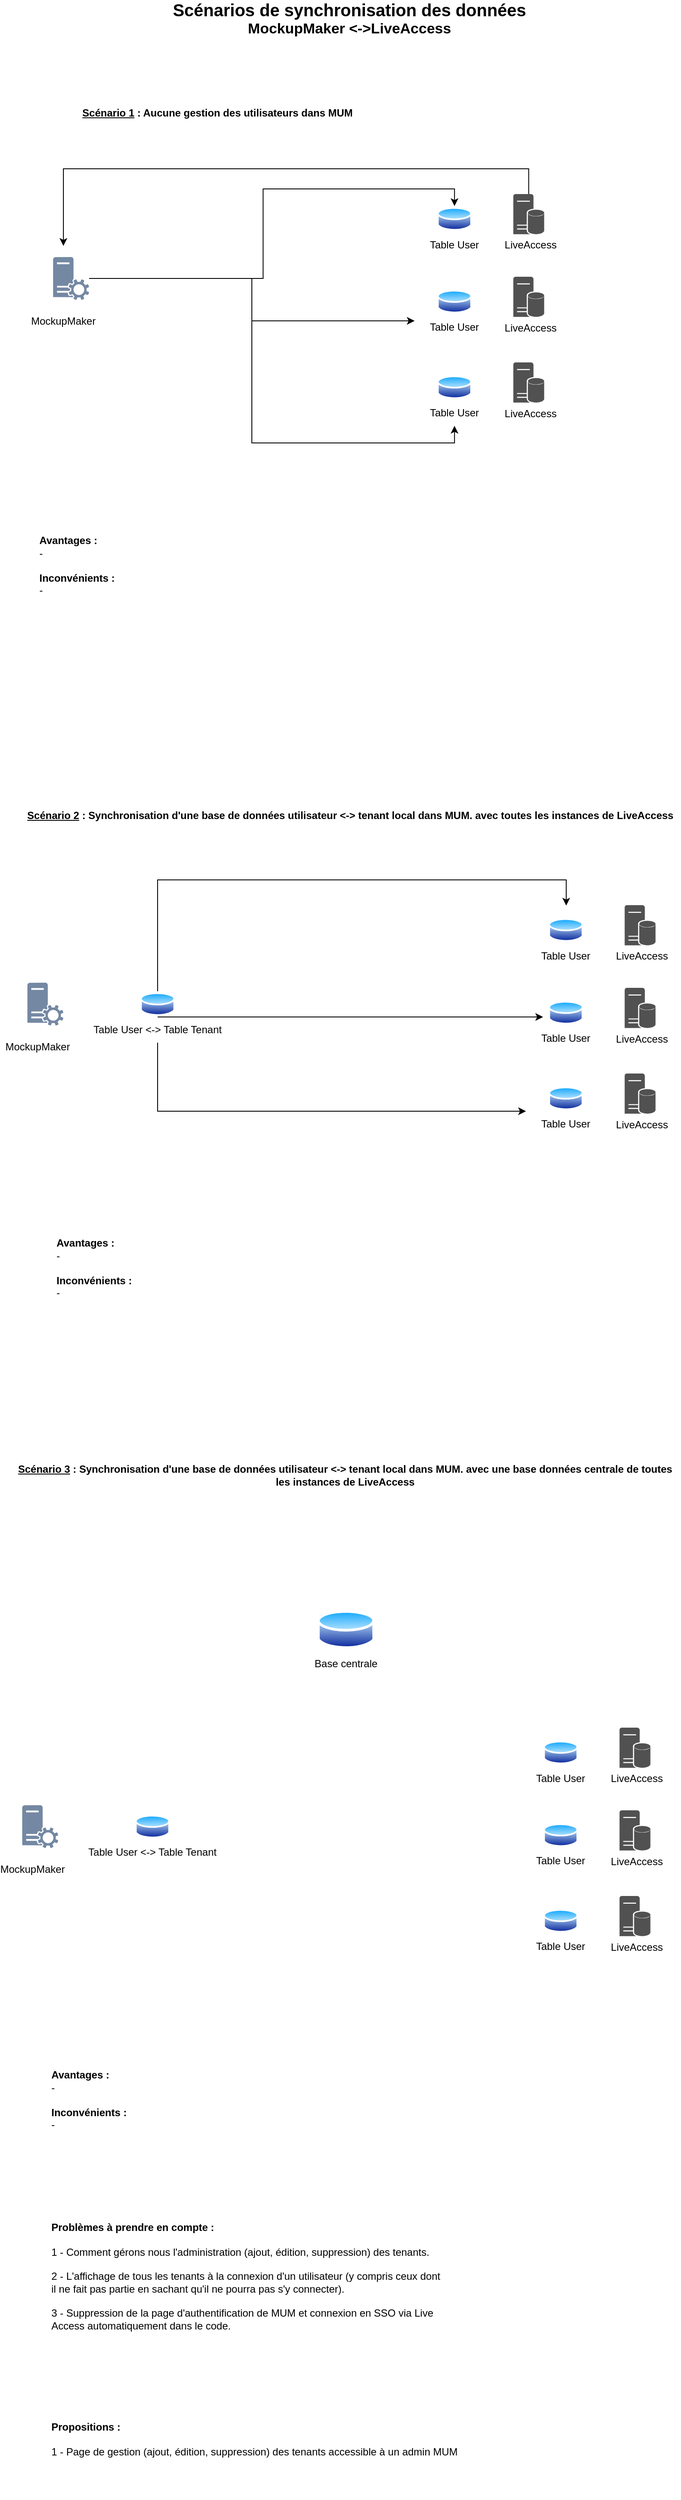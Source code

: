 <mxfile version="21.0.2" type="github">
  <diagram name="Page-1" id="vaZ_NBMNZiOxB9OWbqFk">
    <mxGraphModel dx="1434" dy="796" grid="1" gridSize="10" guides="1" tooltips="1" connect="1" arrows="1" fold="1" page="1" pageScale="1" pageWidth="827" pageHeight="1169" math="0" shadow="0">
      <root>
        <mxCell id="0" />
        <mxCell id="1" parent="0" />
        <mxCell id="J-XPp05Y6ZuYuPJLKpOz-14" value="&lt;b&gt;&lt;font style=&quot;font-size: 20px;&quot;&gt;Scénarios de synchronisation des données&lt;/font&gt;&lt;/b&gt; &lt;font style=&quot;font-size: 17px;&quot;&gt;&lt;b&gt;MockupMaker &amp;lt;-&amp;gt;LiveAccess&lt;/b&gt;&lt;/font&gt;" style="text;html=1;strokeColor=none;fillColor=none;align=center;verticalAlign=middle;whiteSpace=wrap;rounded=0;" parent="1" vertex="1">
          <mxGeometry x="191" y="40" width="466" height="30" as="geometry" />
        </mxCell>
        <mxCell id="J-XPp05Y6ZuYuPJLKpOz-16" value="&lt;u style=&quot;font-weight: bold;&quot;&gt;Scénario 1&lt;/u&gt;&lt;b&gt; : Aucune gestion des utilisateurs dans MUM&lt;/b&gt;" style="text;html=1;strokeColor=none;fillColor=none;align=center;verticalAlign=middle;whiteSpace=wrap;rounded=0;" parent="1" vertex="1">
          <mxGeometry x="20" y="150" width="500" height="30" as="geometry" />
        </mxCell>
        <mxCell id="J-XPp05Y6ZuYuPJLKpOz-20" value="&lt;b&gt;Avantages :&lt;/b&gt;&lt;br&gt;-&amp;nbsp;&lt;br&gt;&lt;br&gt;&lt;b&gt;Inconvénients :&lt;/b&gt;&lt;br&gt;-&amp;nbsp;&lt;br&gt;&amp;nbsp;" style="text;html=1;strokeColor=none;fillColor=none;align=left;verticalAlign=middle;whiteSpace=wrap;rounded=0;" parent="1" vertex="1">
          <mxGeometry x="60" y="630" width="460" height="140" as="geometry" />
        </mxCell>
        <mxCell id="J-XPp05Y6ZuYuPJLKpOz-23" value="" style="group" parent="1" vertex="1" connectable="0">
          <mxGeometry x="610" y="280" width="40.78" height="47" as="geometry" />
        </mxCell>
        <mxCell id="J-XPp05Y6ZuYuPJLKpOz-45" style="edgeStyle=orthogonalEdgeStyle;rounded=0;orthogonalLoop=1;jettySize=auto;html=1;" parent="J-XPp05Y6ZuYuPJLKpOz-23" source="J-XPp05Y6ZuYuPJLKpOz-12" edge="1">
          <mxGeometry relative="1" as="geometry">
            <mxPoint x="-520" y="40" as="targetPoint" />
            <Array as="points">
              <mxPoint x="23" y="-50" />
              <mxPoint x="-520" y="-50" />
            </Array>
          </mxGeometry>
        </mxCell>
        <mxCell id="J-XPp05Y6ZuYuPJLKpOz-12" value="" style="sketch=0;pointerEvents=1;shadow=0;dashed=0;html=1;labelPosition=center;verticalLabelPosition=bottom;verticalAlign=top;align=center;shape=mxgraph.mscae.enterprise.database_server;fillColor=#515151;strokeColor=#515151;fontColor=#ffffff;" parent="J-XPp05Y6ZuYuPJLKpOz-23" vertex="1">
          <mxGeometry x="5.74" y="-20" width="35.04" height="46.11" as="geometry" />
        </mxCell>
        <mxCell id="J-XPp05Y6ZuYuPJLKpOz-15" value="LiveAccess" style="text;html=1;strokeColor=none;fillColor=none;align=center;verticalAlign=middle;whiteSpace=wrap;rounded=0;" parent="J-XPp05Y6ZuYuPJLKpOz-23" vertex="1">
          <mxGeometry x="10" y="31.333" width="31.33" height="15.667" as="geometry" />
        </mxCell>
        <mxCell id="J-XPp05Y6ZuYuPJLKpOz-28" value="" style="group" parent="1" vertex="1" connectable="0">
          <mxGeometry x="610" y="376.5" width="40.78" height="47" as="geometry" />
        </mxCell>
        <mxCell id="J-XPp05Y6ZuYuPJLKpOz-29" value="" style="sketch=0;pointerEvents=1;shadow=0;dashed=0;html=1;labelPosition=center;verticalLabelPosition=bottom;verticalAlign=top;align=center;shape=mxgraph.mscae.enterprise.database_server;fillColor=#515151;strokeColor=#515151;fontColor=#ffffff;" parent="J-XPp05Y6ZuYuPJLKpOz-28" vertex="1">
          <mxGeometry x="5.74" y="-20" width="35.04" height="46.11" as="geometry" />
        </mxCell>
        <mxCell id="J-XPp05Y6ZuYuPJLKpOz-30" value="LiveAccess" style="text;html=1;strokeColor=none;fillColor=none;align=center;verticalAlign=middle;whiteSpace=wrap;rounded=0;" parent="J-XPp05Y6ZuYuPJLKpOz-28" vertex="1">
          <mxGeometry x="10" y="31.333" width="31.33" height="15.667" as="geometry" />
        </mxCell>
        <mxCell id="J-XPp05Y6ZuYuPJLKpOz-33" value="" style="group" parent="1" vertex="1" connectable="0">
          <mxGeometry x="610" y="476.5" width="40.78" height="47" as="geometry" />
        </mxCell>
        <mxCell id="J-XPp05Y6ZuYuPJLKpOz-34" value="" style="sketch=0;pointerEvents=1;shadow=0;dashed=0;html=1;labelPosition=center;verticalLabelPosition=bottom;verticalAlign=top;align=center;shape=mxgraph.mscae.enterprise.database_server;fillColor=#515151;strokeColor=#515151;fontColor=#ffffff;" parent="J-XPp05Y6ZuYuPJLKpOz-33" vertex="1">
          <mxGeometry x="5.74" y="-20" width="35.04" height="46.11" as="geometry" />
        </mxCell>
        <mxCell id="J-XPp05Y6ZuYuPJLKpOz-35" value="LiveAccess" style="text;html=1;strokeColor=none;fillColor=none;align=center;verticalAlign=middle;whiteSpace=wrap;rounded=0;" parent="J-XPp05Y6ZuYuPJLKpOz-33" vertex="1">
          <mxGeometry x="10" y="31.333" width="31.33" height="15.667" as="geometry" />
        </mxCell>
        <mxCell id="J-XPp05Y6ZuYuPJLKpOz-38" value="" style="group" parent="1" vertex="1" connectable="0">
          <mxGeometry x="500" y="273.5" width="93.17" height="60" as="geometry" />
        </mxCell>
        <mxCell id="J-XPp05Y6ZuYuPJLKpOz-17" value="" style="aspect=fixed;perimeter=ellipsePerimeter;html=1;align=center;shadow=0;dashed=0;spacingTop=3;image;image=img/lib/active_directory/database.svg;" parent="J-XPp05Y6ZuYuPJLKpOz-38" vertex="1">
          <mxGeometry x="26.31" width="40.54" height="30" as="geometry" />
        </mxCell>
        <mxCell id="J-XPp05Y6ZuYuPJLKpOz-18" value="Table User" style="text;html=1;strokeColor=none;fillColor=none;align=center;verticalAlign=middle;whiteSpace=wrap;rounded=0;" parent="J-XPp05Y6ZuYuPJLKpOz-38" vertex="1">
          <mxGeometry y="30" width="93.17" height="30" as="geometry" />
        </mxCell>
        <mxCell id="J-XPp05Y6ZuYuPJLKpOz-39" value="" style="group" parent="1" vertex="1" connectable="0">
          <mxGeometry x="500" y="370" width="93.17" height="60" as="geometry" />
        </mxCell>
        <mxCell id="J-XPp05Y6ZuYuPJLKpOz-26" value="" style="aspect=fixed;perimeter=ellipsePerimeter;html=1;align=center;shadow=0;dashed=0;spacingTop=3;image;image=img/lib/active_directory/database.svg;" parent="J-XPp05Y6ZuYuPJLKpOz-39" vertex="1">
          <mxGeometry x="26.31" width="40.54" height="30" as="geometry" />
        </mxCell>
        <mxCell id="J-XPp05Y6ZuYuPJLKpOz-27" value="Table User" style="text;html=1;strokeColor=none;fillColor=none;align=center;verticalAlign=middle;whiteSpace=wrap;rounded=0;" parent="J-XPp05Y6ZuYuPJLKpOz-39" vertex="1">
          <mxGeometry y="30" width="93.17" height="30" as="geometry" />
        </mxCell>
        <mxCell id="J-XPp05Y6ZuYuPJLKpOz-40" value="" style="group" parent="1" vertex="1" connectable="0">
          <mxGeometry x="500" y="470" width="93.17" height="60" as="geometry" />
        </mxCell>
        <mxCell id="J-XPp05Y6ZuYuPJLKpOz-31" value="" style="aspect=fixed;perimeter=ellipsePerimeter;html=1;align=center;shadow=0;dashed=0;spacingTop=3;image;image=img/lib/active_directory/database.svg;" parent="J-XPp05Y6ZuYuPJLKpOz-40" vertex="1">
          <mxGeometry x="26.31" width="40.54" height="30" as="geometry" />
        </mxCell>
        <mxCell id="J-XPp05Y6ZuYuPJLKpOz-32" value="Table User" style="text;html=1;strokeColor=none;fillColor=none;align=center;verticalAlign=middle;whiteSpace=wrap;rounded=0;" parent="J-XPp05Y6ZuYuPJLKpOz-40" vertex="1">
          <mxGeometry y="30" width="93.17" height="30" as="geometry" />
        </mxCell>
        <mxCell id="J-XPp05Y6ZuYuPJLKpOz-41" value="" style="group" parent="1" vertex="1" connectable="0">
          <mxGeometry x="60" y="333" width="60" height="90" as="geometry" />
        </mxCell>
        <mxCell id="J-XPp05Y6ZuYuPJLKpOz-13" value="MockupMaker" style="text;html=1;strokeColor=none;fillColor=none;align=center;verticalAlign=middle;whiteSpace=wrap;rounded=0;" parent="J-XPp05Y6ZuYuPJLKpOz-41" vertex="1">
          <mxGeometry y="60" width="60" height="30" as="geometry" />
        </mxCell>
        <mxCell id="J-XPp05Y6ZuYuPJLKpOz-21" value="" style="sketch=0;pointerEvents=1;shadow=0;dashed=0;html=1;strokeColor=none;labelPosition=center;verticalLabelPosition=bottom;verticalAlign=top;align=center;fillColor=#7488a3;shape=mxgraph.mscae.system_center.roles" parent="J-XPp05Y6ZuYuPJLKpOz-41" vertex="1">
          <mxGeometry x="18" width="42" height="50" as="geometry" />
        </mxCell>
        <mxCell id="J-XPp05Y6ZuYuPJLKpOz-42" style="edgeStyle=orthogonalEdgeStyle;rounded=0;orthogonalLoop=1;jettySize=auto;html=1;entryX=0.5;entryY=0;entryDx=0;entryDy=0;" parent="1" source="J-XPp05Y6ZuYuPJLKpOz-21" target="J-XPp05Y6ZuYuPJLKpOz-17" edge="1">
          <mxGeometry relative="1" as="geometry" />
        </mxCell>
        <mxCell id="J-XPp05Y6ZuYuPJLKpOz-43" style="edgeStyle=orthogonalEdgeStyle;rounded=0;orthogonalLoop=1;jettySize=auto;html=1;entryX=0;entryY=0.25;entryDx=0;entryDy=0;" parent="1" source="J-XPp05Y6ZuYuPJLKpOz-21" target="J-XPp05Y6ZuYuPJLKpOz-27" edge="1">
          <mxGeometry relative="1" as="geometry" />
        </mxCell>
        <mxCell id="J-XPp05Y6ZuYuPJLKpOz-44" style="edgeStyle=orthogonalEdgeStyle;rounded=0;orthogonalLoop=1;jettySize=auto;html=1;entryX=0.5;entryY=1;entryDx=0;entryDy=0;" parent="1" source="J-XPp05Y6ZuYuPJLKpOz-21" target="J-XPp05Y6ZuYuPJLKpOz-32" edge="1">
          <mxGeometry relative="1" as="geometry" />
        </mxCell>
        <mxCell id="J-XPp05Y6ZuYuPJLKpOz-46" value="&lt;u style=&quot;font-weight: bold;&quot;&gt;Scénario 2&lt;/u&gt;&lt;b&gt;&amp;nbsp;: Synchronisation d&#39;une base de données utilisateur &amp;lt;-&amp;gt; tenant local dans MUM. avec toutes les instances de LiveAccess&lt;/b&gt;" style="text;html=1;strokeColor=none;fillColor=none;align=center;verticalAlign=middle;whiteSpace=wrap;rounded=0;" parent="1" vertex="1">
          <mxGeometry x="40" y="970" width="770" height="30" as="geometry" />
        </mxCell>
        <mxCell id="J-XPp05Y6ZuYuPJLKpOz-47" value="&lt;b&gt;Avantages :&lt;/b&gt;&lt;br&gt;-&amp;nbsp;&lt;br&gt;&lt;br&gt;&lt;b&gt;Inconvénients :&lt;/b&gt;&lt;br&gt;-&amp;nbsp;&lt;br&gt;&amp;nbsp;" style="text;html=1;strokeColor=none;fillColor=none;align=left;verticalAlign=middle;whiteSpace=wrap;rounded=0;" parent="1" vertex="1">
          <mxGeometry x="80" y="1450" width="460" height="140" as="geometry" />
        </mxCell>
        <mxCell id="J-XPp05Y6ZuYuPJLKpOz-48" value="" style="group" parent="1" vertex="1" connectable="0">
          <mxGeometry x="740" y="1110" width="40.78" height="47" as="geometry" />
        </mxCell>
        <mxCell id="J-XPp05Y6ZuYuPJLKpOz-50" value="" style="sketch=0;pointerEvents=1;shadow=0;dashed=0;html=1;labelPosition=center;verticalLabelPosition=bottom;verticalAlign=top;align=center;shape=mxgraph.mscae.enterprise.database_server;fillColor=#515151;strokeColor=#515151;fontColor=#ffffff;" parent="J-XPp05Y6ZuYuPJLKpOz-48" vertex="1">
          <mxGeometry x="5.74" y="-20" width="35.04" height="46.11" as="geometry" />
        </mxCell>
        <mxCell id="J-XPp05Y6ZuYuPJLKpOz-51" value="LiveAccess" style="text;html=1;strokeColor=none;fillColor=none;align=center;verticalAlign=middle;whiteSpace=wrap;rounded=0;" parent="J-XPp05Y6ZuYuPJLKpOz-48" vertex="1">
          <mxGeometry x="10" y="31.333" width="31.33" height="15.667" as="geometry" />
        </mxCell>
        <mxCell id="J-XPp05Y6ZuYuPJLKpOz-52" value="" style="group" parent="1" vertex="1" connectable="0">
          <mxGeometry x="740" y="1206.5" width="40.78" height="47" as="geometry" />
        </mxCell>
        <mxCell id="J-XPp05Y6ZuYuPJLKpOz-53" value="" style="sketch=0;pointerEvents=1;shadow=0;dashed=0;html=1;labelPosition=center;verticalLabelPosition=bottom;verticalAlign=top;align=center;shape=mxgraph.mscae.enterprise.database_server;fillColor=#515151;strokeColor=#515151;fontColor=#ffffff;" parent="J-XPp05Y6ZuYuPJLKpOz-52" vertex="1">
          <mxGeometry x="5.74" y="-20" width="35.04" height="46.11" as="geometry" />
        </mxCell>
        <mxCell id="J-XPp05Y6ZuYuPJLKpOz-54" value="LiveAccess" style="text;html=1;strokeColor=none;fillColor=none;align=center;verticalAlign=middle;whiteSpace=wrap;rounded=0;" parent="J-XPp05Y6ZuYuPJLKpOz-52" vertex="1">
          <mxGeometry x="10" y="31.333" width="31.33" height="15.667" as="geometry" />
        </mxCell>
        <mxCell id="J-XPp05Y6ZuYuPJLKpOz-55" value="" style="group" parent="1" vertex="1" connectable="0">
          <mxGeometry x="740" y="1306.5" width="40.78" height="47" as="geometry" />
        </mxCell>
        <mxCell id="J-XPp05Y6ZuYuPJLKpOz-56" value="" style="sketch=0;pointerEvents=1;shadow=0;dashed=0;html=1;labelPosition=center;verticalLabelPosition=bottom;verticalAlign=top;align=center;shape=mxgraph.mscae.enterprise.database_server;fillColor=#515151;strokeColor=#515151;fontColor=#ffffff;" parent="J-XPp05Y6ZuYuPJLKpOz-55" vertex="1">
          <mxGeometry x="5.74" y="-20" width="35.04" height="46.11" as="geometry" />
        </mxCell>
        <mxCell id="J-XPp05Y6ZuYuPJLKpOz-57" value="LiveAccess" style="text;html=1;strokeColor=none;fillColor=none;align=center;verticalAlign=middle;whiteSpace=wrap;rounded=0;" parent="J-XPp05Y6ZuYuPJLKpOz-55" vertex="1">
          <mxGeometry x="10" y="31.333" width="31.33" height="15.667" as="geometry" />
        </mxCell>
        <mxCell id="J-XPp05Y6ZuYuPJLKpOz-58" value="" style="group" parent="1" vertex="1" connectable="0">
          <mxGeometry x="630" y="1103.5" width="93.17" height="60" as="geometry" />
        </mxCell>
        <mxCell id="J-XPp05Y6ZuYuPJLKpOz-59" value="" style="aspect=fixed;perimeter=ellipsePerimeter;html=1;align=center;shadow=0;dashed=0;spacingTop=3;image;image=img/lib/active_directory/database.svg;" parent="J-XPp05Y6ZuYuPJLKpOz-58" vertex="1">
          <mxGeometry x="26.31" width="40.54" height="30" as="geometry" />
        </mxCell>
        <mxCell id="J-XPp05Y6ZuYuPJLKpOz-60" value="Table User" style="text;html=1;strokeColor=none;fillColor=none;align=center;verticalAlign=middle;whiteSpace=wrap;rounded=0;" parent="J-XPp05Y6ZuYuPJLKpOz-58" vertex="1">
          <mxGeometry y="30" width="93.17" height="30" as="geometry" />
        </mxCell>
        <mxCell id="J-XPp05Y6ZuYuPJLKpOz-61" value="" style="group" parent="1" vertex="1" connectable="0">
          <mxGeometry x="630" y="1200" width="93.17" height="60" as="geometry" />
        </mxCell>
        <mxCell id="J-XPp05Y6ZuYuPJLKpOz-62" value="" style="aspect=fixed;perimeter=ellipsePerimeter;html=1;align=center;shadow=0;dashed=0;spacingTop=3;image;image=img/lib/active_directory/database.svg;" parent="J-XPp05Y6ZuYuPJLKpOz-61" vertex="1">
          <mxGeometry x="26.31" width="40.54" height="30" as="geometry" />
        </mxCell>
        <mxCell id="J-XPp05Y6ZuYuPJLKpOz-63" value="Table User" style="text;html=1;strokeColor=none;fillColor=none;align=center;verticalAlign=middle;whiteSpace=wrap;rounded=0;" parent="J-XPp05Y6ZuYuPJLKpOz-61" vertex="1">
          <mxGeometry y="30" width="93.17" height="30" as="geometry" />
        </mxCell>
        <mxCell id="J-XPp05Y6ZuYuPJLKpOz-64" value="" style="group" parent="1" vertex="1" connectable="0">
          <mxGeometry x="630" y="1300" width="93.17" height="60" as="geometry" />
        </mxCell>
        <mxCell id="J-XPp05Y6ZuYuPJLKpOz-65" value="" style="aspect=fixed;perimeter=ellipsePerimeter;html=1;align=center;shadow=0;dashed=0;spacingTop=3;image;image=img/lib/active_directory/database.svg;" parent="J-XPp05Y6ZuYuPJLKpOz-64" vertex="1">
          <mxGeometry x="26.31" width="40.54" height="30" as="geometry" />
        </mxCell>
        <mxCell id="J-XPp05Y6ZuYuPJLKpOz-66" value="Table User" style="text;html=1;strokeColor=none;fillColor=none;align=center;verticalAlign=middle;whiteSpace=wrap;rounded=0;" parent="J-XPp05Y6ZuYuPJLKpOz-64" vertex="1">
          <mxGeometry y="30" width="93.17" height="30" as="geometry" />
        </mxCell>
        <mxCell id="J-XPp05Y6ZuYuPJLKpOz-67" value="" style="group" parent="1" vertex="1" connectable="0">
          <mxGeometry x="30" y="1180" width="60" height="90" as="geometry" />
        </mxCell>
        <mxCell id="J-XPp05Y6ZuYuPJLKpOz-68" value="MockupMaker" style="text;html=1;strokeColor=none;fillColor=none;align=center;verticalAlign=middle;whiteSpace=wrap;rounded=0;" parent="J-XPp05Y6ZuYuPJLKpOz-67" vertex="1">
          <mxGeometry y="60" width="60" height="30" as="geometry" />
        </mxCell>
        <mxCell id="J-XPp05Y6ZuYuPJLKpOz-69" value="" style="sketch=0;pointerEvents=1;shadow=0;dashed=0;html=1;strokeColor=none;labelPosition=center;verticalLabelPosition=bottom;verticalAlign=top;align=center;fillColor=#7488a3;shape=mxgraph.mscae.system_center.roles" parent="J-XPp05Y6ZuYuPJLKpOz-67" vertex="1">
          <mxGeometry x="18" width="42" height="50" as="geometry" />
        </mxCell>
        <mxCell id="J-XPp05Y6ZuYuPJLKpOz-73" value="" style="group" parent="1" vertex="1" connectable="0">
          <mxGeometry x="120" y="1190" width="160" height="60" as="geometry" />
        </mxCell>
        <mxCell id="J-XPp05Y6ZuYuPJLKpOz-78" style="edgeStyle=orthogonalEdgeStyle;rounded=0;orthogonalLoop=1;jettySize=auto;html=1;" parent="J-XPp05Y6ZuYuPJLKpOz-73" source="J-XPp05Y6ZuYuPJLKpOz-74" edge="1">
          <mxGeometry relative="1" as="geometry">
            <mxPoint x="530" y="30" as="targetPoint" />
            <Array as="points">
              <mxPoint x="210" y="30" />
              <mxPoint x="210" y="30" />
            </Array>
          </mxGeometry>
        </mxCell>
        <mxCell id="J-XPp05Y6ZuYuPJLKpOz-74" value="" style="aspect=fixed;perimeter=ellipsePerimeter;html=1;align=center;shadow=0;dashed=0;spacingTop=3;image;image=img/lib/active_directory/database.svg;" parent="J-XPp05Y6ZuYuPJLKpOz-73" vertex="1">
          <mxGeometry x="59.73" width="40.54" height="30" as="geometry" />
        </mxCell>
        <mxCell id="J-XPp05Y6ZuYuPJLKpOz-75" value="Table User &amp;lt;-&amp;gt; Table Tenant" style="text;html=1;strokeColor=none;fillColor=none;align=center;verticalAlign=middle;whiteSpace=wrap;rounded=0;" parent="J-XPp05Y6ZuYuPJLKpOz-73" vertex="1">
          <mxGeometry y="30" width="160" height="30" as="geometry" />
        </mxCell>
        <mxCell id="J-XPp05Y6ZuYuPJLKpOz-77" style="edgeStyle=orthogonalEdgeStyle;rounded=0;orthogonalLoop=1;jettySize=auto;html=1;" parent="1" source="J-XPp05Y6ZuYuPJLKpOz-74" edge="1">
          <mxGeometry relative="1" as="geometry">
            <mxPoint x="677" y="1090" as="targetPoint" />
            <Array as="points">
              <mxPoint x="200" y="1060" />
              <mxPoint x="677" y="1060" />
            </Array>
          </mxGeometry>
        </mxCell>
        <mxCell id="J-XPp05Y6ZuYuPJLKpOz-80" style="edgeStyle=orthogonalEdgeStyle;rounded=0;orthogonalLoop=1;jettySize=auto;html=1;entryX=0;entryY=0;entryDx=0;entryDy=0;" parent="1" source="J-XPp05Y6ZuYuPJLKpOz-75" target="J-XPp05Y6ZuYuPJLKpOz-66" edge="1">
          <mxGeometry relative="1" as="geometry">
            <Array as="points">
              <mxPoint x="200" y="1330" />
            </Array>
          </mxGeometry>
        </mxCell>
        <mxCell id="J-XPp05Y6ZuYuPJLKpOz-82" value="&lt;u style=&quot;font-weight: bold;&quot;&gt;Scénario 3&lt;/u&gt;&lt;b&gt;&amp;nbsp;: Synchronisation d&#39;une base de données utilisateur &amp;lt;-&amp;gt; tenant local dans MUM. avec une base données centrale de toutes les instances de LiveAccess&lt;/b&gt;" style="text;html=1;strokeColor=none;fillColor=none;align=center;verticalAlign=middle;whiteSpace=wrap;rounded=0;" parent="1" vertex="1">
          <mxGeometry x="34" y="1740" width="770" height="30" as="geometry" />
        </mxCell>
        <mxCell id="J-XPp05Y6ZuYuPJLKpOz-83" value="&lt;b&gt;Avantages :&lt;/b&gt;&lt;br&gt;-&amp;nbsp;&lt;br&gt;&lt;br&gt;&lt;b&gt;Inconvénients :&lt;/b&gt;&lt;br&gt;-&amp;nbsp;&lt;br&gt;&amp;nbsp;" style="text;html=1;strokeColor=none;fillColor=none;align=left;verticalAlign=middle;whiteSpace=wrap;rounded=0;" parent="1" vertex="1">
          <mxGeometry x="74" y="2421" width="460" height="140" as="geometry" />
        </mxCell>
        <mxCell id="J-XPp05Y6ZuYuPJLKpOz-84" value="" style="group" parent="1" vertex="1" connectable="0">
          <mxGeometry x="734" y="2070" width="40.78" height="47" as="geometry" />
        </mxCell>
        <mxCell id="J-XPp05Y6ZuYuPJLKpOz-85" value="" style="sketch=0;pointerEvents=1;shadow=0;dashed=0;html=1;labelPosition=center;verticalLabelPosition=bottom;verticalAlign=top;align=center;shape=mxgraph.mscae.enterprise.database_server;fillColor=#515151;strokeColor=#515151;fontColor=#ffffff;" parent="J-XPp05Y6ZuYuPJLKpOz-84" vertex="1">
          <mxGeometry x="5.74" y="-20" width="35.04" height="46.11" as="geometry" />
        </mxCell>
        <mxCell id="J-XPp05Y6ZuYuPJLKpOz-86" value="LiveAccess" style="text;html=1;strokeColor=none;fillColor=none;align=center;verticalAlign=middle;whiteSpace=wrap;rounded=0;" parent="J-XPp05Y6ZuYuPJLKpOz-84" vertex="1">
          <mxGeometry x="10" y="31.333" width="31.33" height="15.667" as="geometry" />
        </mxCell>
        <mxCell id="J-XPp05Y6ZuYuPJLKpOz-87" value="" style="group" parent="1" vertex="1" connectable="0">
          <mxGeometry x="734" y="2166.5" width="40.78" height="47" as="geometry" />
        </mxCell>
        <mxCell id="J-XPp05Y6ZuYuPJLKpOz-88" value="" style="sketch=0;pointerEvents=1;shadow=0;dashed=0;html=1;labelPosition=center;verticalLabelPosition=bottom;verticalAlign=top;align=center;shape=mxgraph.mscae.enterprise.database_server;fillColor=#515151;strokeColor=#515151;fontColor=#ffffff;" parent="J-XPp05Y6ZuYuPJLKpOz-87" vertex="1">
          <mxGeometry x="5.74" y="-20" width="35.04" height="46.11" as="geometry" />
        </mxCell>
        <mxCell id="J-XPp05Y6ZuYuPJLKpOz-89" value="LiveAccess" style="text;html=1;strokeColor=none;fillColor=none;align=center;verticalAlign=middle;whiteSpace=wrap;rounded=0;" parent="J-XPp05Y6ZuYuPJLKpOz-87" vertex="1">
          <mxGeometry x="10" y="31.333" width="31.33" height="15.667" as="geometry" />
        </mxCell>
        <mxCell id="J-XPp05Y6ZuYuPJLKpOz-90" value="" style="group" parent="1" vertex="1" connectable="0">
          <mxGeometry x="734" y="2266.5" width="40.78" height="47" as="geometry" />
        </mxCell>
        <mxCell id="J-XPp05Y6ZuYuPJLKpOz-91" value="" style="sketch=0;pointerEvents=1;shadow=0;dashed=0;html=1;labelPosition=center;verticalLabelPosition=bottom;verticalAlign=top;align=center;shape=mxgraph.mscae.enterprise.database_server;fillColor=#515151;strokeColor=#515151;fontColor=#ffffff;" parent="J-XPp05Y6ZuYuPJLKpOz-90" vertex="1">
          <mxGeometry x="5.74" y="-20" width="35.04" height="46.11" as="geometry" />
        </mxCell>
        <mxCell id="J-XPp05Y6ZuYuPJLKpOz-92" value="LiveAccess" style="text;html=1;strokeColor=none;fillColor=none;align=center;verticalAlign=middle;whiteSpace=wrap;rounded=0;" parent="J-XPp05Y6ZuYuPJLKpOz-90" vertex="1">
          <mxGeometry x="10" y="31.333" width="31.33" height="15.667" as="geometry" />
        </mxCell>
        <mxCell id="J-XPp05Y6ZuYuPJLKpOz-93" value="" style="group" parent="1" vertex="1" connectable="0">
          <mxGeometry x="624" y="2063.5" width="93.17" height="60" as="geometry" />
        </mxCell>
        <mxCell id="J-XPp05Y6ZuYuPJLKpOz-94" value="" style="aspect=fixed;perimeter=ellipsePerimeter;html=1;align=center;shadow=0;dashed=0;spacingTop=3;image;image=img/lib/active_directory/database.svg;" parent="J-XPp05Y6ZuYuPJLKpOz-93" vertex="1">
          <mxGeometry x="26.31" width="40.54" height="30" as="geometry" />
        </mxCell>
        <mxCell id="J-XPp05Y6ZuYuPJLKpOz-95" value="Table User" style="text;html=1;strokeColor=none;fillColor=none;align=center;verticalAlign=middle;whiteSpace=wrap;rounded=0;" parent="J-XPp05Y6ZuYuPJLKpOz-93" vertex="1">
          <mxGeometry y="30" width="93.17" height="30" as="geometry" />
        </mxCell>
        <mxCell id="J-XPp05Y6ZuYuPJLKpOz-96" value="" style="group" parent="1" vertex="1" connectable="0">
          <mxGeometry x="624" y="2160" width="93.17" height="60" as="geometry" />
        </mxCell>
        <mxCell id="J-XPp05Y6ZuYuPJLKpOz-97" value="" style="aspect=fixed;perimeter=ellipsePerimeter;html=1;align=center;shadow=0;dashed=0;spacingTop=3;image;image=img/lib/active_directory/database.svg;" parent="J-XPp05Y6ZuYuPJLKpOz-96" vertex="1">
          <mxGeometry x="26.31" width="40.54" height="30" as="geometry" />
        </mxCell>
        <mxCell id="J-XPp05Y6ZuYuPJLKpOz-98" value="Table User" style="text;html=1;strokeColor=none;fillColor=none;align=center;verticalAlign=middle;whiteSpace=wrap;rounded=0;" parent="J-XPp05Y6ZuYuPJLKpOz-96" vertex="1">
          <mxGeometry y="30" width="93.17" height="30" as="geometry" />
        </mxCell>
        <mxCell id="J-XPp05Y6ZuYuPJLKpOz-99" value="" style="group" parent="1" vertex="1" connectable="0">
          <mxGeometry x="624" y="2260" width="93.17" height="60" as="geometry" />
        </mxCell>
        <mxCell id="J-XPp05Y6ZuYuPJLKpOz-100" value="" style="aspect=fixed;perimeter=ellipsePerimeter;html=1;align=center;shadow=0;dashed=0;spacingTop=3;image;image=img/lib/active_directory/database.svg;" parent="J-XPp05Y6ZuYuPJLKpOz-99" vertex="1">
          <mxGeometry x="26.31" width="40.54" height="30" as="geometry" />
        </mxCell>
        <mxCell id="J-XPp05Y6ZuYuPJLKpOz-101" value="Table User" style="text;html=1;strokeColor=none;fillColor=none;align=center;verticalAlign=middle;whiteSpace=wrap;rounded=0;" parent="J-XPp05Y6ZuYuPJLKpOz-99" vertex="1">
          <mxGeometry y="30" width="93.17" height="30" as="geometry" />
        </mxCell>
        <mxCell id="J-XPp05Y6ZuYuPJLKpOz-102" value="" style="group" parent="1" vertex="1" connectable="0">
          <mxGeometry x="24" y="2140" width="60" height="90" as="geometry" />
        </mxCell>
        <mxCell id="J-XPp05Y6ZuYuPJLKpOz-103" value="MockupMaker" style="text;html=1;strokeColor=none;fillColor=none;align=center;verticalAlign=middle;whiteSpace=wrap;rounded=0;" parent="J-XPp05Y6ZuYuPJLKpOz-102" vertex="1">
          <mxGeometry y="60" width="60" height="30" as="geometry" />
        </mxCell>
        <mxCell id="J-XPp05Y6ZuYuPJLKpOz-104" value="" style="sketch=0;pointerEvents=1;shadow=0;dashed=0;html=1;strokeColor=none;labelPosition=center;verticalLabelPosition=bottom;verticalAlign=top;align=center;fillColor=#7488a3;shape=mxgraph.mscae.system_center.roles" parent="J-XPp05Y6ZuYuPJLKpOz-102" vertex="1">
          <mxGeometry x="18" width="42" height="50" as="geometry" />
        </mxCell>
        <mxCell id="J-XPp05Y6ZuYuPJLKpOz-105" value="" style="group" parent="1" vertex="1" connectable="0">
          <mxGeometry x="114" y="2150" width="160" height="60" as="geometry" />
        </mxCell>
        <mxCell id="J-XPp05Y6ZuYuPJLKpOz-107" value="" style="aspect=fixed;perimeter=ellipsePerimeter;html=1;align=center;shadow=0;dashed=0;spacingTop=3;image;image=img/lib/active_directory/database.svg;" parent="J-XPp05Y6ZuYuPJLKpOz-105" vertex="1">
          <mxGeometry x="59.73" width="40.54" height="30" as="geometry" />
        </mxCell>
        <mxCell id="J-XPp05Y6ZuYuPJLKpOz-108" value="Table User &amp;lt;-&amp;gt; Table Tenant" style="text;html=1;strokeColor=none;fillColor=none;align=center;verticalAlign=middle;whiteSpace=wrap;rounded=0;" parent="J-XPp05Y6ZuYuPJLKpOz-105" vertex="1">
          <mxGeometry y="30" width="160" height="30" as="geometry" />
        </mxCell>
        <mxCell id="J-XPp05Y6ZuYuPJLKpOz-111" value="" style="group" parent="1" vertex="1" connectable="0">
          <mxGeometry x="340" y="1930" width="160" height="60" as="geometry" />
        </mxCell>
        <mxCell id="J-XPp05Y6ZuYuPJLKpOz-112" value="" style="aspect=fixed;perimeter=ellipsePerimeter;html=1;align=center;shadow=0;dashed=0;spacingTop=3;image;image=img/lib/active_directory/database.svg;" parent="J-XPp05Y6ZuYuPJLKpOz-111" vertex="1">
          <mxGeometry x="46.21" y="-20" width="67.57" height="50" as="geometry" />
        </mxCell>
        <mxCell id="J-XPp05Y6ZuYuPJLKpOz-113" value="Base centrale" style="text;html=1;strokeColor=none;fillColor=none;align=center;verticalAlign=middle;whiteSpace=wrap;rounded=0;" parent="J-XPp05Y6ZuYuPJLKpOz-111" vertex="1">
          <mxGeometry y="30" width="160" height="30" as="geometry" />
        </mxCell>
        <mxCell id="J-XPp05Y6ZuYuPJLKpOz-114" value="&lt;b&gt;Problèmes à prendre en compte :&amp;nbsp;&lt;/b&gt;&lt;br&gt;&lt;br&gt;1 - Comment gérons nous l&#39;administration (ajout, édition, suppression) des tenants.&lt;br&gt;&lt;br&gt;2 - L&#39;affichage de tous les tenants à la connexion d&#39;un utilisateur (y compris ceux dont il ne fait pas partie en sachant qu&#39;il ne pourra pas s&#39;y connecter).&lt;br&gt;&lt;br&gt;3 - Suppression de la page d&#39;authentification de MUM et connexion en SSO via Live Access automatiquement dans le code." style="text;html=1;strokeColor=none;fillColor=none;align=left;verticalAlign=middle;whiteSpace=wrap;rounded=0;" parent="1" vertex="1">
          <mxGeometry x="74" y="2620" width="460" height="140" as="geometry" />
        </mxCell>
        <mxCell id="J-XPp05Y6ZuYuPJLKpOz-115" value="&lt;b&gt;Propositions :&amp;nbsp;&lt;/b&gt;&lt;br&gt;&lt;br&gt;1 - Page de gestion (ajout, édition, suppression)&amp;nbsp;des tenants accessible à un admin MUM" style="text;html=1;strokeColor=none;fillColor=none;align=left;verticalAlign=middle;whiteSpace=wrap;rounded=0;" parent="1" vertex="1">
          <mxGeometry x="74" y="2810" width="646" height="140" as="geometry" />
        </mxCell>
      </root>
    </mxGraphModel>
  </diagram>
</mxfile>
